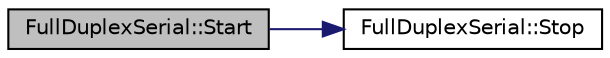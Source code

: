 digraph "FullDuplexSerial::Start"
{
  edge [fontname="Helvetica",fontsize="10",labelfontname="Helvetica",labelfontsize="10"];
  node [fontname="Helvetica",fontsize="10",shape=record];
  rankdir="LR";
  Node1 [label="FullDuplexSerial::Start",height=0.2,width=0.4,color="black", fillcolor="grey75", style="filled" fontcolor="black"];
  Node1 -> Node2 [color="midnightblue",fontsize="10",style="solid",fontname="Helvetica"];
  Node2 [label="FullDuplexSerial::Stop",height=0.2,width=0.4,color="black", fillcolor="white", style="filled",URL="$classFullDuplexSerial.html#a41ceb978eb22d70e724801e17ac07658",tooltip="Stop the serial driver (if running) and free a cog. "];
}
